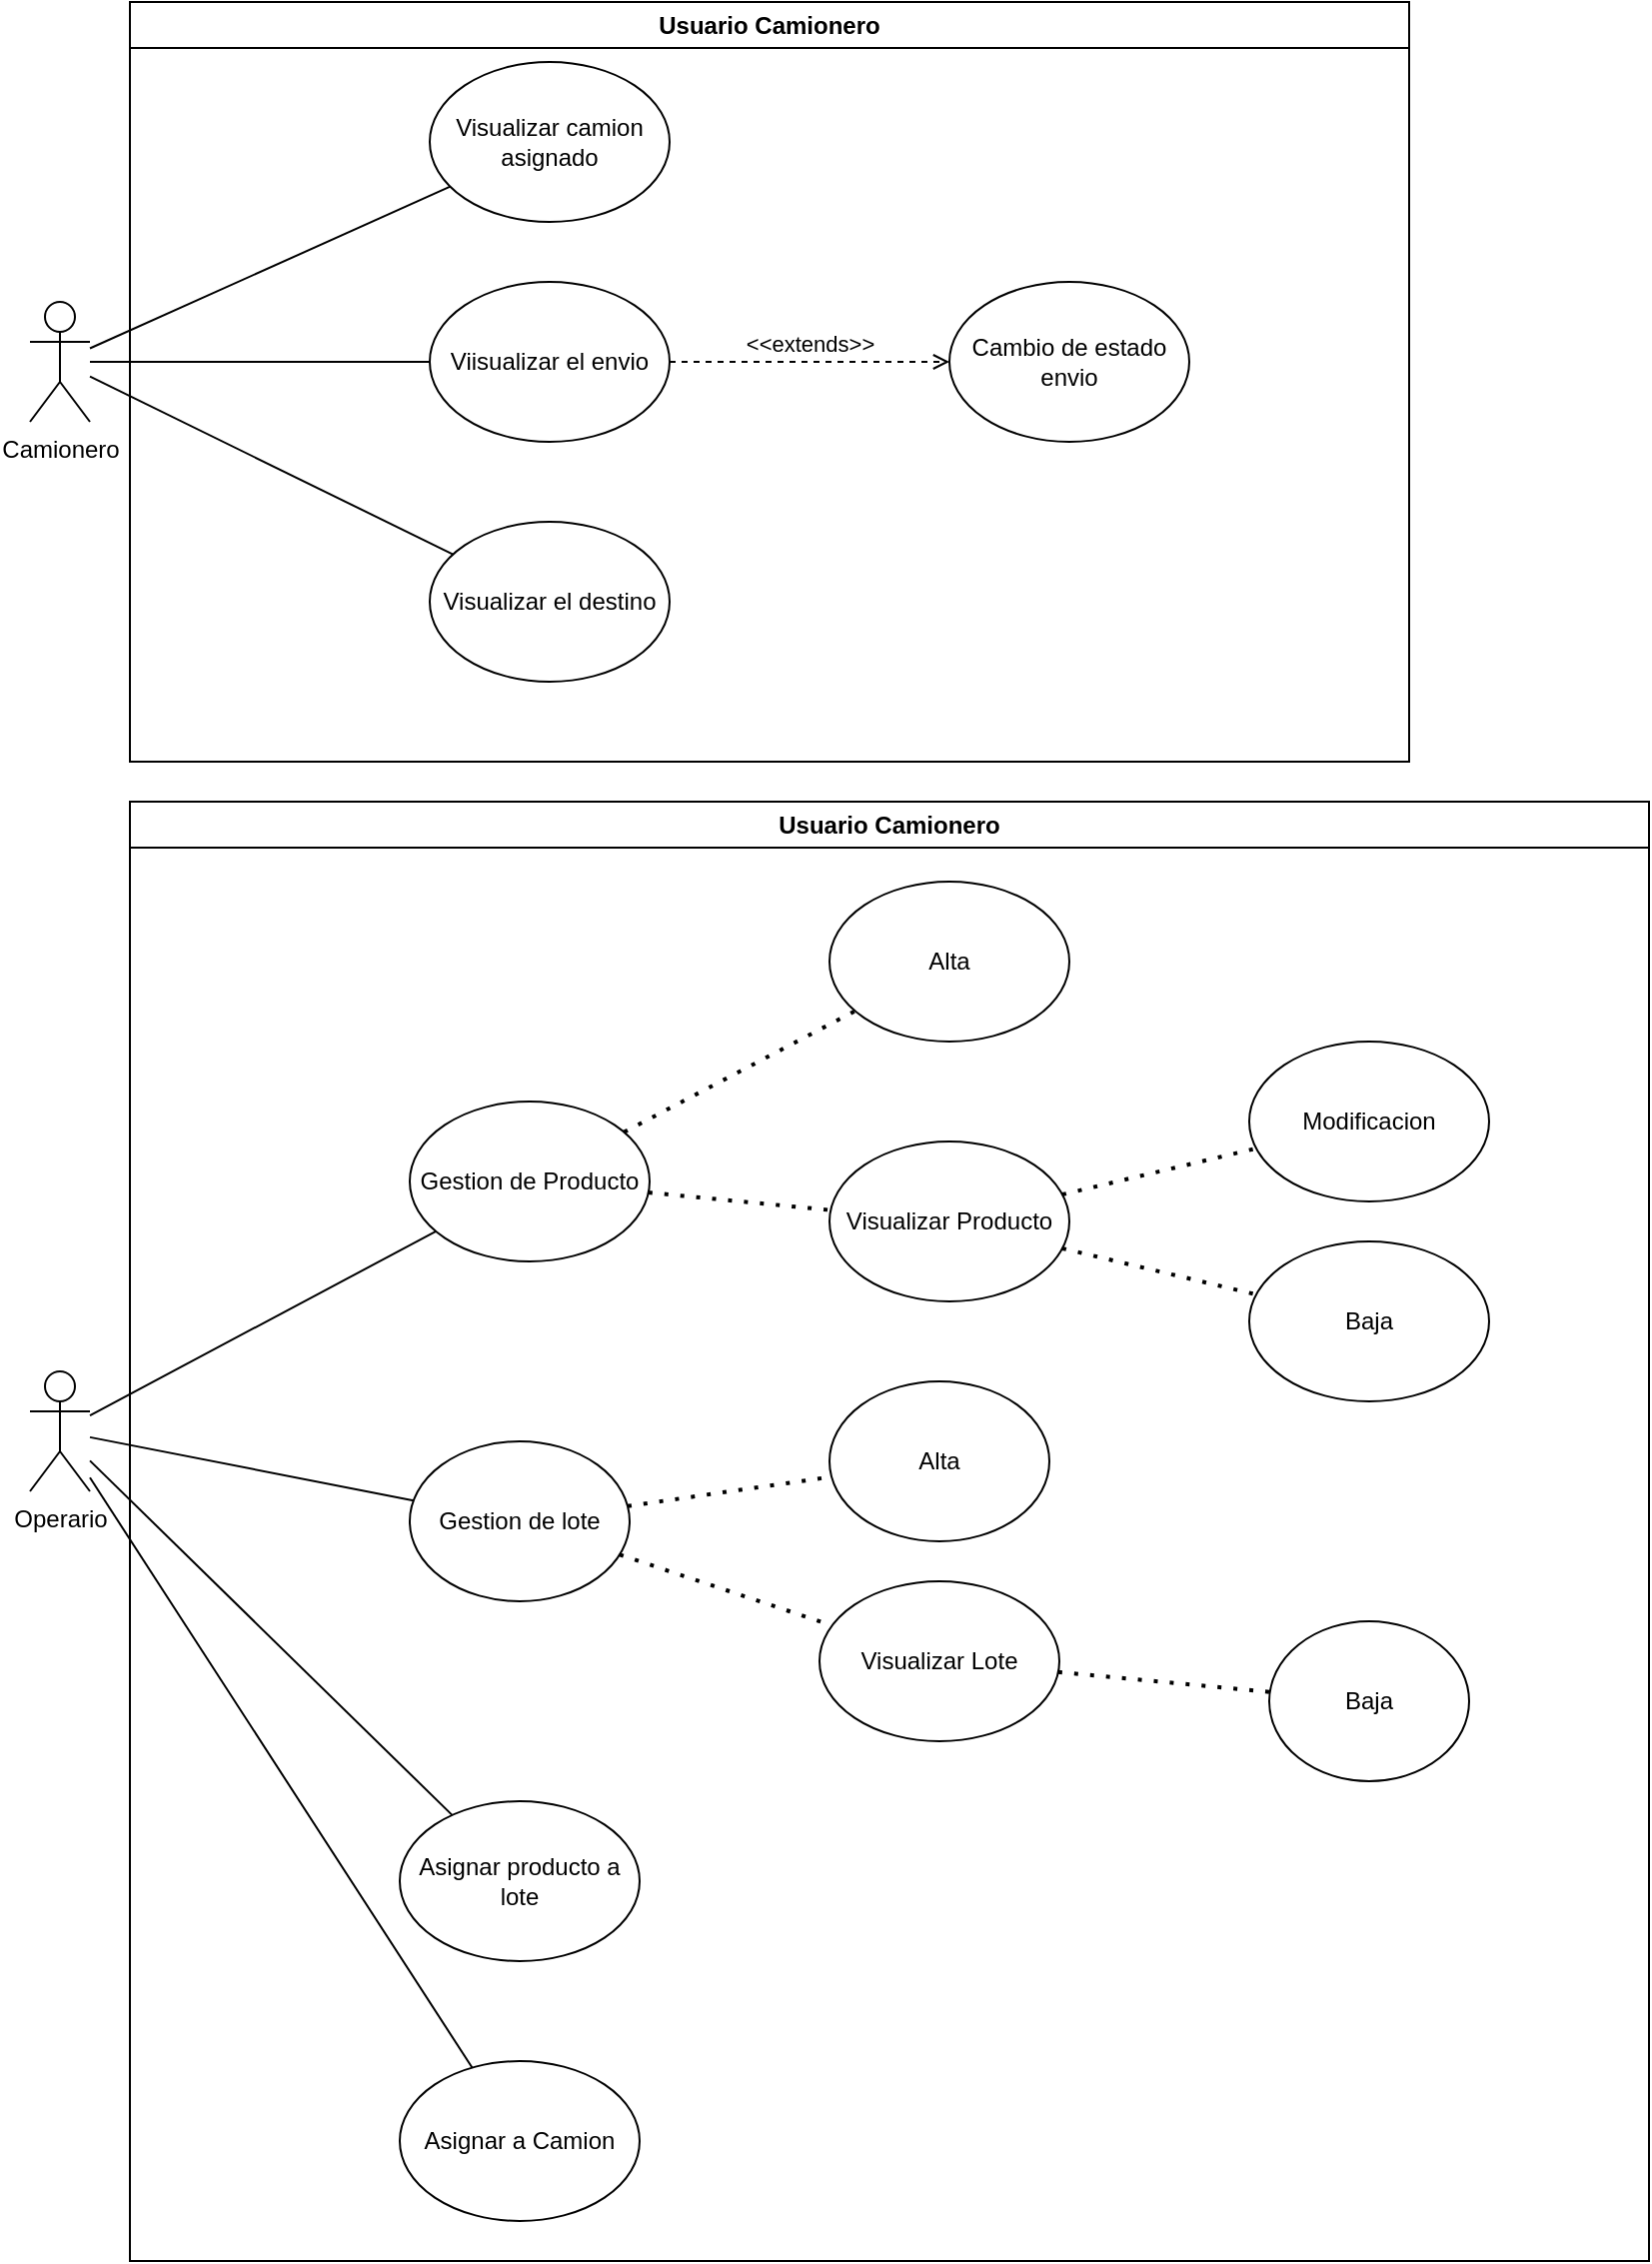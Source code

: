 <mxfile version="21.2.8" type="device">
  <diagram name="Página-1" id="nS9otRSdnI5hJtbakz7M">
    <mxGraphModel dx="1509" dy="888" grid="1" gridSize="10" guides="1" tooltips="1" connect="1" arrows="1" fold="1" page="1" pageScale="1" pageWidth="827" pageHeight="1169" math="0" shadow="0">
      <root>
        <mxCell id="0" />
        <mxCell id="1" parent="0" />
        <mxCell id="w8ymRbTC4XCtCmgdDUyY-7" value="Camionero&lt;br&gt;" style="shape=umlActor;verticalLabelPosition=bottom;verticalAlign=top;html=1;outlineConnect=0;" parent="1" vertex="1">
          <mxGeometry x="20" y="200" width="30" height="60" as="geometry" />
        </mxCell>
        <mxCell id="w8ymRbTC4XCtCmgdDUyY-12" value="Cambio de estado envio" style="ellipse;whiteSpace=wrap;html=1;" parent="1" vertex="1">
          <mxGeometry x="480" y="190" width="120" height="80" as="geometry" />
        </mxCell>
        <mxCell id="w8ymRbTC4XCtCmgdDUyY-20" value="&amp;lt;&amp;lt;extends&amp;gt;&amp;gt;" style="html=1;verticalAlign=bottom;labelBackgroundColor=none;endArrow=open;endFill=0;dashed=1;rounded=0;" parent="1" source="w8ymRbTC4XCtCmgdDUyY-27" target="w8ymRbTC4XCtCmgdDUyY-12" edge="1">
          <mxGeometry width="160" relative="1" as="geometry">
            <mxPoint x="454.001" y="512.543" as="sourcePoint" />
            <mxPoint x="517.963" y="489.996" as="targetPoint" />
          </mxGeometry>
        </mxCell>
        <mxCell id="w8ymRbTC4XCtCmgdDUyY-25" value="" style="endArrow=none;html=1;rounded=0;" parent="1" source="w8ymRbTC4XCtCmgdDUyY-7" target="w8ymRbTC4XCtCmgdDUyY-28" edge="1">
          <mxGeometry width="50" height="50" relative="1" as="geometry">
            <mxPoint x="150" y="250" as="sourcePoint" />
            <mxPoint x="220" y="110" as="targetPoint" />
          </mxGeometry>
        </mxCell>
        <mxCell id="w8ymRbTC4XCtCmgdDUyY-27" value="Viisualizar el envio" style="ellipse;whiteSpace=wrap;html=1;" parent="1" vertex="1">
          <mxGeometry x="220" y="190" width="120" height="80" as="geometry" />
        </mxCell>
        <mxCell id="w8ymRbTC4XCtCmgdDUyY-30" value="" style="endArrow=none;html=1;rounded=0;" parent="1" source="w8ymRbTC4XCtCmgdDUyY-7" target="w8ymRbTC4XCtCmgdDUyY-27" edge="1">
          <mxGeometry width="50" height="50" relative="1" as="geometry">
            <mxPoint x="350" y="320" as="sourcePoint" />
            <mxPoint x="400" y="270" as="targetPoint" />
          </mxGeometry>
        </mxCell>
        <mxCell id="w8ymRbTC4XCtCmgdDUyY-32" value="Visualizar el destino" style="ellipse;whiteSpace=wrap;html=1;" parent="1" vertex="1">
          <mxGeometry x="220" y="310" width="120" height="80" as="geometry" />
        </mxCell>
        <mxCell id="w8ymRbTC4XCtCmgdDUyY-33" value="" style="endArrow=none;html=1;rounded=0;" parent="1" source="w8ymRbTC4XCtCmgdDUyY-7" target="w8ymRbTC4XCtCmgdDUyY-32" edge="1">
          <mxGeometry width="50" height="50" relative="1" as="geometry">
            <mxPoint x="350" y="320" as="sourcePoint" />
            <mxPoint x="400" y="270" as="targetPoint" />
          </mxGeometry>
        </mxCell>
        <mxCell id="XhrBIPnR7uGEBVEJ_C42-1" value="Operario" style="shape=umlActor;verticalLabelPosition=bottom;verticalAlign=top;html=1;outlineConnect=0;" parent="1" vertex="1">
          <mxGeometry x="20" y="735" width="30" height="60" as="geometry" />
        </mxCell>
        <mxCell id="XhrBIPnR7uGEBVEJ_C42-4" value="" style="endArrow=none;html=1;rounded=0;" parent="1" source="XhrBIPnR7uGEBVEJ_C42-1" target="XhrBIPnR7uGEBVEJ_C42-6" edge="1">
          <mxGeometry width="50" height="50" relative="1" as="geometry">
            <mxPoint x="200" y="790" as="sourcePoint" />
            <mxPoint x="270" y="650" as="targetPoint" />
          </mxGeometry>
        </mxCell>
        <mxCell id="XhrBIPnR7uGEBVEJ_C42-6" value="Gestion de Producto" style="ellipse;whiteSpace=wrap;html=1;" parent="1" vertex="1">
          <mxGeometry x="210" y="600" width="120" height="80" as="geometry" />
        </mxCell>
        <mxCell id="XhrBIPnR7uGEBVEJ_C42-7" value="" style="endArrow=none;html=1;rounded=0;" parent="1" source="XhrBIPnR7uGEBVEJ_C42-1" target="XhrBIPnR7uGEBVEJ_C42-5" edge="1">
          <mxGeometry width="50" height="50" relative="1" as="geometry">
            <mxPoint x="400" y="860" as="sourcePoint" />
            <mxPoint x="450" y="810" as="targetPoint" />
          </mxGeometry>
        </mxCell>
        <mxCell id="J1Hf3Oc52KjEJoIH542O-1" value="Usuario Camionero" style="swimlane;whiteSpace=wrap;html=1;" parent="1" vertex="1">
          <mxGeometry x="70" y="50" width="640" height="380" as="geometry" />
        </mxCell>
        <mxCell id="w8ymRbTC4XCtCmgdDUyY-28" value="Visualizar camion asignado" style="ellipse;whiteSpace=wrap;html=1;" parent="J1Hf3Oc52KjEJoIH542O-1" vertex="1">
          <mxGeometry x="150" y="30" width="120" height="80" as="geometry" />
        </mxCell>
        <mxCell id="J1Hf3Oc52KjEJoIH542O-2" value="Usuario Camionero" style="swimlane;whiteSpace=wrap;html=1;" parent="1" vertex="1">
          <mxGeometry x="70" y="450" width="760" height="730" as="geometry" />
        </mxCell>
        <mxCell id="e7WYedEtJp9jdQIq0A-c-8" value="Asignar producto a lote" style="ellipse;whiteSpace=wrap;html=1;" vertex="1" parent="J1Hf3Oc52KjEJoIH542O-2">
          <mxGeometry x="135" y="500" width="120" height="80" as="geometry" />
        </mxCell>
        <mxCell id="scm1Mmv4SYqOX-3d9spi-7" value="Alta" style="ellipse;whiteSpace=wrap;html=1;" parent="J1Hf3Oc52KjEJoIH542O-2" vertex="1">
          <mxGeometry x="350" y="40" width="120" height="80" as="geometry" />
        </mxCell>
        <mxCell id="scm1Mmv4SYqOX-3d9spi-9" value="Baja" style="ellipse;whiteSpace=wrap;html=1;" parent="J1Hf3Oc52KjEJoIH542O-2" vertex="1">
          <mxGeometry x="560" y="220" width="120" height="80" as="geometry" />
        </mxCell>
        <mxCell id="scm1Mmv4SYqOX-3d9spi-1" value="Alta" style="ellipse;whiteSpace=wrap;html=1;" parent="J1Hf3Oc52KjEJoIH542O-2" vertex="1">
          <mxGeometry x="350" y="290" width="110" height="80" as="geometry" />
        </mxCell>
        <mxCell id="scm1Mmv4SYqOX-3d9spi-8" value="Modificacion" style="ellipse;whiteSpace=wrap;html=1;" parent="J1Hf3Oc52KjEJoIH542O-2" vertex="1">
          <mxGeometry x="560" y="120" width="120" height="80" as="geometry" />
        </mxCell>
        <mxCell id="e7WYedEtJp9jdQIq0A-c-10" value="Visualizar Producto" style="ellipse;whiteSpace=wrap;html=1;" vertex="1" parent="J1Hf3Oc52KjEJoIH542O-2">
          <mxGeometry x="350" y="170" width="120" height="80" as="geometry" />
        </mxCell>
        <mxCell id="e7WYedEtJp9jdQIq0A-c-4" value="" style="endArrow=none;dashed=1;html=1;dashPattern=1 3;strokeWidth=2;rounded=0;" edge="1" parent="J1Hf3Oc52KjEJoIH542O-2" source="e7WYedEtJp9jdQIq0A-c-10" target="scm1Mmv4SYqOX-3d9spi-8">
          <mxGeometry width="50" height="50" relative="1" as="geometry">
            <mxPoint x="490" y="160" as="sourcePoint" />
            <mxPoint x="364" y="115" as="targetPoint" />
          </mxGeometry>
        </mxCell>
        <mxCell id="e7WYedEtJp9jdQIq0A-c-5" value="" style="endArrow=none;dashed=1;html=1;dashPattern=1 3;strokeWidth=2;rounded=0;" edge="1" parent="J1Hf3Oc52KjEJoIH542O-2" source="e7WYedEtJp9jdQIq0A-c-10" target="scm1Mmv4SYqOX-3d9spi-9">
          <mxGeometry width="50" height="50" relative="1" as="geometry">
            <mxPoint x="490" y="260" as="sourcePoint" />
            <mxPoint x="374" y="125" as="targetPoint" />
          </mxGeometry>
        </mxCell>
        <mxCell id="XhrBIPnR7uGEBVEJ_C42-5" value="Gestion de lote" style="ellipse;whiteSpace=wrap;html=1;" parent="J1Hf3Oc52KjEJoIH542O-2" vertex="1">
          <mxGeometry x="140" y="320" width="110" height="80" as="geometry" />
        </mxCell>
        <mxCell id="e7WYedEtJp9jdQIq0A-c-6" value="" style="endArrow=none;dashed=1;html=1;dashPattern=1 3;strokeWidth=2;rounded=0;" edge="1" parent="J1Hf3Oc52KjEJoIH542O-2" source="XhrBIPnR7uGEBVEJ_C42-5" target="scm1Mmv4SYqOX-3d9spi-1">
          <mxGeometry width="50" height="50" relative="1" as="geometry">
            <mxPoint x="276" y="195" as="sourcePoint" />
            <mxPoint x="384" y="135" as="targetPoint" />
          </mxGeometry>
        </mxCell>
        <mxCell id="scm1Mmv4SYqOX-3d9spi-2" value="Baja" style="ellipse;whiteSpace=wrap;html=1;" parent="J1Hf3Oc52KjEJoIH542O-2" vertex="1">
          <mxGeometry x="570" y="410" width="100" height="80" as="geometry" />
        </mxCell>
        <mxCell id="e7WYedEtJp9jdQIq0A-c-7" value="" style="endArrow=none;dashed=1;html=1;dashPattern=1 3;strokeWidth=2;rounded=0;" edge="1" parent="J1Hf3Oc52KjEJoIH542O-2" source="e7WYedEtJp9jdQIq0A-c-12" target="scm1Mmv4SYqOX-3d9spi-2">
          <mxGeometry width="50" height="50" relative="1" as="geometry">
            <mxPoint x="470" y="440" as="sourcePoint" />
            <mxPoint x="394" y="145" as="targetPoint" />
          </mxGeometry>
        </mxCell>
        <mxCell id="e7WYedEtJp9jdQIq0A-c-12" value="Visualizar Lote" style="ellipse;whiteSpace=wrap;html=1;" vertex="1" parent="J1Hf3Oc52KjEJoIH542O-2">
          <mxGeometry x="345" y="390" width="120" height="80" as="geometry" />
        </mxCell>
        <mxCell id="e7WYedEtJp9jdQIq0A-c-14" value="" style="endArrow=none;dashed=1;html=1;dashPattern=1 3;strokeWidth=2;rounded=0;" edge="1" parent="J1Hf3Oc52KjEJoIH542O-2" source="XhrBIPnR7uGEBVEJ_C42-5" target="e7WYedEtJp9jdQIq0A-c-12">
          <mxGeometry width="50" height="50" relative="1" as="geometry">
            <mxPoint x="474" y="445" as="sourcePoint" />
            <mxPoint x="580" y="455" as="targetPoint" />
          </mxGeometry>
        </mxCell>
        <mxCell id="XhrBIPnR7uGEBVEJ_C42-8" value="Asignar a Camion" style="ellipse;whiteSpace=wrap;html=1;" parent="J1Hf3Oc52KjEJoIH542O-2" vertex="1">
          <mxGeometry x="135" y="630" width="120" height="80" as="geometry" />
        </mxCell>
        <mxCell id="e7WYedEtJp9jdQIq0A-c-3" value="" style="endArrow=none;dashed=1;html=1;dashPattern=1 3;strokeWidth=2;rounded=0;" edge="1" parent="1" source="XhrBIPnR7uGEBVEJ_C42-6" target="scm1Mmv4SYqOX-3d9spi-7">
          <mxGeometry width="50" height="50" relative="1" as="geometry">
            <mxPoint x="500" y="800" as="sourcePoint" />
            <mxPoint x="550" y="750" as="targetPoint" />
          </mxGeometry>
        </mxCell>
        <mxCell id="e7WYedEtJp9jdQIq0A-c-9" value="" style="endArrow=none;html=1;rounded=0;" edge="1" parent="1" source="XhrBIPnR7uGEBVEJ_C42-1" target="e7WYedEtJp9jdQIq0A-c-8">
          <mxGeometry width="50" height="50" relative="1" as="geometry">
            <mxPoint x="60" y="782" as="sourcePoint" />
            <mxPoint x="233" y="859" as="targetPoint" />
          </mxGeometry>
        </mxCell>
        <mxCell id="e7WYedEtJp9jdQIq0A-c-11" value="" style="endArrow=none;dashed=1;html=1;dashPattern=1 3;strokeWidth=2;rounded=0;" edge="1" parent="1" source="XhrBIPnR7uGEBVEJ_C42-6" target="e7WYedEtJp9jdQIq0A-c-10">
          <mxGeometry width="50" height="50" relative="1" as="geometry">
            <mxPoint x="327" y="625" as="sourcePoint" />
            <mxPoint x="443" y="565" as="targetPoint" />
          </mxGeometry>
        </mxCell>
        <mxCell id="e7WYedEtJp9jdQIq0A-c-15" value="" style="endArrow=none;html=1;rounded=0;" edge="1" parent="1" source="XhrBIPnR7uGEBVEJ_C42-1" target="XhrBIPnR7uGEBVEJ_C42-8">
          <mxGeometry width="50" height="50" relative="1" as="geometry">
            <mxPoint x="60" y="790" as="sourcePoint" />
            <mxPoint x="241" y="967" as="targetPoint" />
          </mxGeometry>
        </mxCell>
      </root>
    </mxGraphModel>
  </diagram>
</mxfile>
